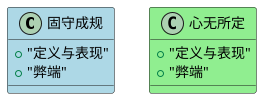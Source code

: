 @startuml
!define RECTANGLE class

RECTANGLE "固守成规" #lightblue {
  + "定义与表现"
  + "弊端"
}
RECTANGLE "心无所定" #lightgreen {
  + "定义与表现"
  + "弊端"
}
@enduml

@startuml
!define RECTANGLE class

RECTANGLE "如何打破这两种陷阱？" #lightpink {
  + "保持开放与好奇心" #yellow
  + "平衡稳定与变化" #green
}

@enduml
